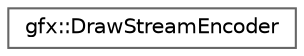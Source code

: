 digraph "Graphical Class Hierarchy"
{
 // LATEX_PDF_SIZE
  bgcolor="transparent";
  edge [fontname=Helvetica,fontsize=10,labelfontname=Helvetica,labelfontsize=10];
  node [fontname=Helvetica,fontsize=10,shape=box,height=0.2,width=0.4];
  rankdir="LR";
  Node0 [id="Node000000",label="gfx::DrawStreamEncoder",height=0.2,width=0.4,color="grey40", fillcolor="white", style="filled",URL="$classgfx_1_1_draw_stream_encoder.html",tooltip="Encodes draw commands into a compact uint32_t stream."];
}
